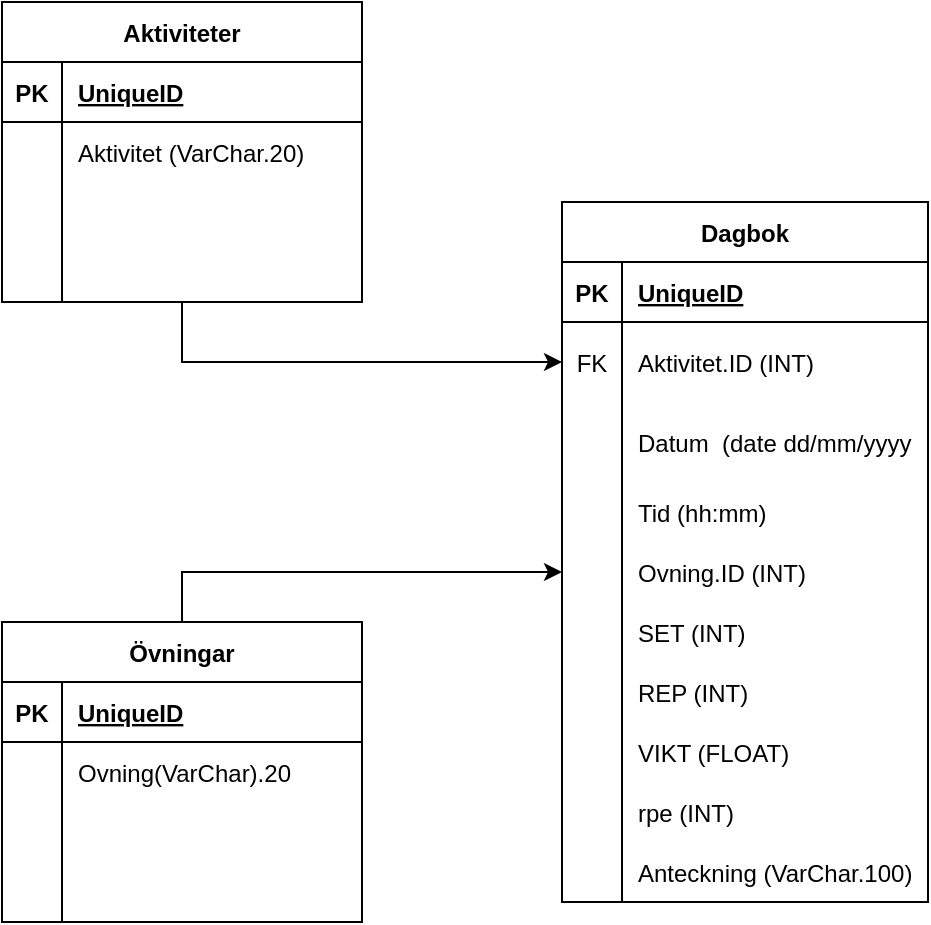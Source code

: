 <mxfile version="20.8.5" type="device"><diagram id="H-3D53fkIEvq5yTk5_j7" name="Page-1"><mxGraphModel dx="2214" dy="1933" grid="1" gridSize="10" guides="1" tooltips="1" connect="1" arrows="1" fold="1" page="1" pageScale="1" pageWidth="827" pageHeight="1169" math="0" shadow="0"><root><mxCell id="0"/><mxCell id="1" parent="0"/><mxCell id="JZmUjbxRposw_2t8WZtE-55" style="edgeStyle=orthogonalEdgeStyle;rounded=0;orthogonalLoop=1;jettySize=auto;html=1;entryX=0;entryY=0.5;entryDx=0;entryDy=0;fontSize=12;" edge="1" parent="1" source="iLMQy7llVXZTOgroPNlB-42" target="JZmUjbxRposw_2t8WZtE-33"><mxGeometry relative="1" as="geometry"/></mxCell><mxCell id="iLMQy7llVXZTOgroPNlB-42" value="Aktiviteter" style="shape=table;startSize=30;container=1;collapsible=1;childLayout=tableLayout;fixedRows=1;rowLines=0;fontStyle=1;align=center;resizeLast=1;" parent="1" vertex="1"><mxGeometry x="-730" y="-100" width="180" height="150" as="geometry"/></mxCell><mxCell id="iLMQy7llVXZTOgroPNlB-43" value="" style="shape=tableRow;horizontal=0;startSize=0;swimlaneHead=0;swimlaneBody=0;fillColor=none;collapsible=0;dropTarget=0;points=[[0,0.5],[1,0.5]];portConstraint=eastwest;top=0;left=0;right=0;bottom=1;" parent="iLMQy7llVXZTOgroPNlB-42" vertex="1"><mxGeometry y="30" width="180" height="30" as="geometry"/></mxCell><mxCell id="iLMQy7llVXZTOgroPNlB-44" value="PK" style="shape=partialRectangle;connectable=0;fillColor=none;top=0;left=0;bottom=0;right=0;fontStyle=1;overflow=hidden;" parent="iLMQy7llVXZTOgroPNlB-43" vertex="1"><mxGeometry width="30" height="30" as="geometry"><mxRectangle width="30" height="30" as="alternateBounds"/></mxGeometry></mxCell><mxCell id="iLMQy7llVXZTOgroPNlB-45" value="UniqueID" style="shape=partialRectangle;connectable=0;fillColor=none;top=0;left=0;bottom=0;right=0;align=left;spacingLeft=6;fontStyle=5;overflow=hidden;" parent="iLMQy7llVXZTOgroPNlB-43" vertex="1"><mxGeometry x="30" width="150" height="30" as="geometry"><mxRectangle width="150" height="30" as="alternateBounds"/></mxGeometry></mxCell><mxCell id="iLMQy7llVXZTOgroPNlB-46" value="" style="shape=tableRow;horizontal=0;startSize=0;swimlaneHead=0;swimlaneBody=0;fillColor=none;collapsible=0;dropTarget=0;points=[[0,0.5],[1,0.5]];portConstraint=eastwest;top=0;left=0;right=0;bottom=0;" parent="iLMQy7llVXZTOgroPNlB-42" vertex="1"><mxGeometry y="60" width="180" height="30" as="geometry"/></mxCell><mxCell id="iLMQy7llVXZTOgroPNlB-47" value="" style="shape=partialRectangle;connectable=0;fillColor=none;top=0;left=0;bottom=0;right=0;editable=1;overflow=hidden;" parent="iLMQy7llVXZTOgroPNlB-46" vertex="1"><mxGeometry width="30" height="30" as="geometry"><mxRectangle width="30" height="30" as="alternateBounds"/></mxGeometry></mxCell><mxCell id="iLMQy7llVXZTOgroPNlB-48" value="Aktivitet (VarChar.20)" style="shape=partialRectangle;connectable=0;fillColor=none;top=0;left=0;bottom=0;right=0;align=left;spacingLeft=6;overflow=hidden;" parent="iLMQy7llVXZTOgroPNlB-46" vertex="1"><mxGeometry x="30" width="150" height="30" as="geometry"><mxRectangle width="150" height="30" as="alternateBounds"/></mxGeometry></mxCell><mxCell id="iLMQy7llVXZTOgroPNlB-49" value="" style="shape=tableRow;horizontal=0;startSize=0;swimlaneHead=0;swimlaneBody=0;fillColor=none;collapsible=0;dropTarget=0;points=[[0,0.5],[1,0.5]];portConstraint=eastwest;top=0;left=0;right=0;bottom=0;" parent="iLMQy7llVXZTOgroPNlB-42" vertex="1"><mxGeometry y="90" width="180" height="30" as="geometry"/></mxCell><mxCell id="iLMQy7llVXZTOgroPNlB-50" value="" style="shape=partialRectangle;connectable=0;fillColor=none;top=0;left=0;bottom=0;right=0;editable=1;overflow=hidden;" parent="iLMQy7llVXZTOgroPNlB-49" vertex="1"><mxGeometry width="30" height="30" as="geometry"><mxRectangle width="30" height="30" as="alternateBounds"/></mxGeometry></mxCell><mxCell id="iLMQy7llVXZTOgroPNlB-51" value="" style="shape=partialRectangle;connectable=0;fillColor=none;top=0;left=0;bottom=0;right=0;align=left;spacingLeft=6;overflow=hidden;" parent="iLMQy7llVXZTOgroPNlB-49" vertex="1"><mxGeometry x="30" width="150" height="30" as="geometry"><mxRectangle width="150" height="30" as="alternateBounds"/></mxGeometry></mxCell><mxCell id="iLMQy7llVXZTOgroPNlB-52" value="" style="shape=tableRow;horizontal=0;startSize=0;swimlaneHead=0;swimlaneBody=0;fillColor=none;collapsible=0;dropTarget=0;points=[[0,0.5],[1,0.5]];portConstraint=eastwest;top=0;left=0;right=0;bottom=0;" parent="iLMQy7llVXZTOgroPNlB-42" vertex="1"><mxGeometry y="120" width="180" height="30" as="geometry"/></mxCell><mxCell id="iLMQy7llVXZTOgroPNlB-53" value="" style="shape=partialRectangle;connectable=0;fillColor=none;top=0;left=0;bottom=0;right=0;editable=1;overflow=hidden;" parent="iLMQy7llVXZTOgroPNlB-52" vertex="1"><mxGeometry width="30" height="30" as="geometry"><mxRectangle width="30" height="30" as="alternateBounds"/></mxGeometry></mxCell><mxCell id="iLMQy7llVXZTOgroPNlB-54" value="" style="shape=partialRectangle;connectable=0;fillColor=none;top=0;left=0;bottom=0;right=0;align=left;spacingLeft=6;overflow=hidden;" parent="iLMQy7llVXZTOgroPNlB-52" vertex="1"><mxGeometry x="30" width="150" height="30" as="geometry"><mxRectangle width="150" height="30" as="alternateBounds"/></mxGeometry></mxCell><mxCell id="JZmUjbxRposw_2t8WZtE-4" value="Dagbok" style="shape=table;startSize=30;container=1;collapsible=1;childLayout=tableLayout;fixedRows=1;rowLines=0;fontStyle=1;align=center;resizeLast=1;" vertex="1" parent="1"><mxGeometry x="-450" width="183" height="350" as="geometry"/></mxCell><mxCell id="JZmUjbxRposw_2t8WZtE-5" value="" style="shape=tableRow;horizontal=0;startSize=0;swimlaneHead=0;swimlaneBody=0;fillColor=none;collapsible=0;dropTarget=0;points=[[0,0.5],[1,0.5]];portConstraint=eastwest;top=0;left=0;right=0;bottom=1;" vertex="1" parent="JZmUjbxRposw_2t8WZtE-4"><mxGeometry y="30" width="183" height="30" as="geometry"/></mxCell><mxCell id="JZmUjbxRposw_2t8WZtE-6" value="PK" style="shape=partialRectangle;connectable=0;fillColor=none;top=0;left=0;bottom=0;right=0;fontStyle=1;overflow=hidden;" vertex="1" parent="JZmUjbxRposw_2t8WZtE-5"><mxGeometry width="30" height="30" as="geometry"><mxRectangle width="30" height="30" as="alternateBounds"/></mxGeometry></mxCell><mxCell id="JZmUjbxRposw_2t8WZtE-7" value="UniqueID" style="shape=partialRectangle;connectable=0;fillColor=none;top=0;left=0;bottom=0;right=0;align=left;spacingLeft=6;fontStyle=5;overflow=hidden;" vertex="1" parent="JZmUjbxRposw_2t8WZtE-5"><mxGeometry x="30" width="153" height="30" as="geometry"><mxRectangle width="153" height="30" as="alternateBounds"/></mxGeometry></mxCell><mxCell id="JZmUjbxRposw_2t8WZtE-33" style="shape=tableRow;horizontal=0;startSize=0;swimlaneHead=0;swimlaneBody=0;fillColor=none;collapsible=0;dropTarget=0;points=[[0,0.5],[1,0.5]];portConstraint=eastwest;top=0;left=0;right=0;bottom=0;" vertex="1" parent="JZmUjbxRposw_2t8WZtE-4"><mxGeometry y="60" width="183" height="40" as="geometry"/></mxCell><mxCell id="JZmUjbxRposw_2t8WZtE-34" value="FK" style="shape=partialRectangle;connectable=0;fillColor=none;top=0;left=0;bottom=0;right=0;editable=1;overflow=hidden;" vertex="1" parent="JZmUjbxRposw_2t8WZtE-33"><mxGeometry width="30" height="40" as="geometry"><mxRectangle width="30" height="40" as="alternateBounds"/></mxGeometry></mxCell><mxCell id="JZmUjbxRposw_2t8WZtE-35" value="Aktivitet.ID (INT)" style="shape=partialRectangle;connectable=0;fillColor=none;top=0;left=0;bottom=0;right=0;align=left;spacingLeft=6;overflow=hidden;" vertex="1" parent="JZmUjbxRposw_2t8WZtE-33"><mxGeometry x="30" width="153" height="40" as="geometry"><mxRectangle width="153" height="40" as="alternateBounds"/></mxGeometry></mxCell><mxCell id="JZmUjbxRposw_2t8WZtE-8" value="" style="shape=tableRow;horizontal=0;startSize=0;swimlaneHead=0;swimlaneBody=0;fillColor=none;collapsible=0;dropTarget=0;points=[[0,0.5],[1,0.5]];portConstraint=eastwest;top=0;left=0;right=0;bottom=0;" vertex="1" parent="JZmUjbxRposw_2t8WZtE-4"><mxGeometry y="100" width="183" height="40" as="geometry"/></mxCell><mxCell id="JZmUjbxRposw_2t8WZtE-9" value="" style="shape=partialRectangle;connectable=0;fillColor=none;top=0;left=0;bottom=0;right=0;editable=1;overflow=hidden;" vertex="1" parent="JZmUjbxRposw_2t8WZtE-8"><mxGeometry width="30" height="40" as="geometry"><mxRectangle width="30" height="40" as="alternateBounds"/></mxGeometry></mxCell><mxCell id="JZmUjbxRposw_2t8WZtE-10" value="Datum  (date dd/mm/yyyy" style="shape=partialRectangle;connectable=0;fillColor=none;top=0;left=0;bottom=0;right=0;align=left;spacingLeft=6;overflow=hidden;fontSize=12;" vertex="1" parent="JZmUjbxRposw_2t8WZtE-8"><mxGeometry x="30" width="153" height="40" as="geometry"><mxRectangle width="153" height="40" as="alternateBounds"/></mxGeometry></mxCell><mxCell id="JZmUjbxRposw_2t8WZtE-11" value="" style="shape=tableRow;horizontal=0;startSize=0;swimlaneHead=0;swimlaneBody=0;fillColor=none;collapsible=0;dropTarget=0;points=[[0,0.5],[1,0.5]];portConstraint=eastwest;top=0;left=0;right=0;bottom=0;" vertex="1" parent="JZmUjbxRposw_2t8WZtE-4"><mxGeometry y="140" width="183" height="30" as="geometry"/></mxCell><mxCell id="JZmUjbxRposw_2t8WZtE-12" value="" style="shape=partialRectangle;connectable=0;fillColor=none;top=0;left=0;bottom=0;right=0;editable=1;overflow=hidden;" vertex="1" parent="JZmUjbxRposw_2t8WZtE-11"><mxGeometry width="30" height="30" as="geometry"><mxRectangle width="30" height="30" as="alternateBounds"/></mxGeometry></mxCell><mxCell id="JZmUjbxRposw_2t8WZtE-13" value="Tid (hh:mm)" style="shape=partialRectangle;connectable=0;fillColor=none;top=0;left=0;bottom=0;right=0;align=left;spacingLeft=6;overflow=hidden;" vertex="1" parent="JZmUjbxRposw_2t8WZtE-11"><mxGeometry x="30" width="153" height="30" as="geometry"><mxRectangle width="153" height="30" as="alternateBounds"/></mxGeometry></mxCell><mxCell id="JZmUjbxRposw_2t8WZtE-14" style="shape=tableRow;horizontal=0;startSize=0;swimlaneHead=0;swimlaneBody=0;fillColor=none;collapsible=0;dropTarget=0;points=[[0,0.5],[1,0.5]];portConstraint=eastwest;top=0;left=0;right=0;bottom=0;swimlaneLine=1;" vertex="1" parent="JZmUjbxRposw_2t8WZtE-4"><mxGeometry y="170" width="183" height="30" as="geometry"/></mxCell><mxCell id="JZmUjbxRposw_2t8WZtE-15" style="shape=partialRectangle;connectable=0;fillColor=none;top=0;left=0;bottom=0;right=0;editable=1;overflow=hidden;" vertex="1" parent="JZmUjbxRposw_2t8WZtE-14"><mxGeometry width="30" height="30" as="geometry"><mxRectangle width="30" height="30" as="alternateBounds"/></mxGeometry></mxCell><mxCell id="JZmUjbxRposw_2t8WZtE-16" value="Ovning.ID (INT)" style="shape=partialRectangle;connectable=0;fillColor=none;top=0;left=0;bottom=0;right=0;align=left;spacingLeft=6;overflow=hidden;" vertex="1" parent="JZmUjbxRposw_2t8WZtE-14"><mxGeometry x="30" width="153" height="30" as="geometry"><mxRectangle width="153" height="30" as="alternateBounds"/></mxGeometry></mxCell><mxCell id="JZmUjbxRposw_2t8WZtE-17" value="" style="shape=tableRow;horizontal=0;startSize=0;swimlaneHead=0;swimlaneBody=0;fillColor=none;collapsible=0;dropTarget=0;points=[[0,0.5],[1,0.5]];portConstraint=eastwest;top=0;left=0;right=0;bottom=0;swimlaneLine=1;" vertex="1" parent="JZmUjbxRposw_2t8WZtE-4"><mxGeometry y="200" width="183" height="30" as="geometry"/></mxCell><mxCell id="JZmUjbxRposw_2t8WZtE-18" value="" style="shape=partialRectangle;connectable=0;fillColor=none;top=0;left=0;bottom=0;right=0;editable=1;overflow=hidden;" vertex="1" parent="JZmUjbxRposw_2t8WZtE-17"><mxGeometry width="30" height="30" as="geometry"><mxRectangle width="30" height="30" as="alternateBounds"/></mxGeometry></mxCell><mxCell id="JZmUjbxRposw_2t8WZtE-19" value="SET (INT)" style="shape=partialRectangle;connectable=0;fillColor=none;top=0;left=0;bottom=0;right=0;align=left;spacingLeft=6;overflow=hidden;" vertex="1" parent="JZmUjbxRposw_2t8WZtE-17"><mxGeometry x="30" width="153" height="30" as="geometry"><mxRectangle width="153" height="30" as="alternateBounds"/></mxGeometry></mxCell><mxCell id="JZmUjbxRposw_2t8WZtE-20" style="shape=tableRow;horizontal=0;startSize=0;swimlaneHead=0;swimlaneBody=0;fillColor=none;collapsible=0;dropTarget=0;points=[[0,0.5],[1,0.5]];portConstraint=eastwest;top=0;left=0;right=0;bottom=0;swimlaneLine=1;" vertex="1" parent="JZmUjbxRposw_2t8WZtE-4"><mxGeometry y="230" width="183" height="30" as="geometry"/></mxCell><mxCell id="JZmUjbxRposw_2t8WZtE-21" style="shape=partialRectangle;connectable=0;fillColor=none;top=0;left=0;bottom=0;right=0;editable=1;overflow=hidden;" vertex="1" parent="JZmUjbxRposw_2t8WZtE-20"><mxGeometry width="30" height="30" as="geometry"><mxRectangle width="30" height="30" as="alternateBounds"/></mxGeometry></mxCell><mxCell id="JZmUjbxRposw_2t8WZtE-22" value="REP (INT)" style="shape=partialRectangle;connectable=0;fillColor=none;top=0;left=0;bottom=0;right=0;align=left;spacingLeft=6;overflow=hidden;" vertex="1" parent="JZmUjbxRposw_2t8WZtE-20"><mxGeometry x="30" width="153" height="30" as="geometry"><mxRectangle width="153" height="30" as="alternateBounds"/></mxGeometry></mxCell><mxCell id="JZmUjbxRposw_2t8WZtE-23" style="shape=tableRow;horizontal=0;startSize=0;swimlaneHead=0;swimlaneBody=0;fillColor=none;collapsible=0;dropTarget=0;points=[[0,0.5],[1,0.5]];portConstraint=eastwest;top=0;left=0;right=0;bottom=0;swimlaneLine=1;" vertex="1" parent="JZmUjbxRposw_2t8WZtE-4"><mxGeometry y="260" width="183" height="30" as="geometry"/></mxCell><mxCell id="JZmUjbxRposw_2t8WZtE-24" style="shape=partialRectangle;connectable=0;fillColor=none;top=0;left=0;bottom=0;right=0;editable=1;overflow=hidden;" vertex="1" parent="JZmUjbxRposw_2t8WZtE-23"><mxGeometry width="30" height="30" as="geometry"><mxRectangle width="30" height="30" as="alternateBounds"/></mxGeometry></mxCell><mxCell id="JZmUjbxRposw_2t8WZtE-25" value="VIKT (FLOAT)" style="shape=partialRectangle;connectable=0;fillColor=none;top=0;left=0;bottom=0;right=0;align=left;spacingLeft=6;overflow=hidden;" vertex="1" parent="JZmUjbxRposw_2t8WZtE-23"><mxGeometry x="30" width="153" height="30" as="geometry"><mxRectangle width="153" height="30" as="alternateBounds"/></mxGeometry></mxCell><mxCell id="JZmUjbxRposw_2t8WZtE-37" style="shape=tableRow;horizontal=0;startSize=0;swimlaneHead=0;swimlaneBody=0;fillColor=none;collapsible=0;dropTarget=0;points=[[0,0.5],[1,0.5]];portConstraint=eastwest;top=0;left=0;right=0;bottom=0;swimlaneLine=1;" vertex="1" parent="JZmUjbxRposw_2t8WZtE-4"><mxGeometry y="290" width="183" height="30" as="geometry"/></mxCell><mxCell id="JZmUjbxRposw_2t8WZtE-38" style="shape=partialRectangle;connectable=0;fillColor=none;top=0;left=0;bottom=0;right=0;editable=1;overflow=hidden;" vertex="1" parent="JZmUjbxRposw_2t8WZtE-37"><mxGeometry width="30" height="30" as="geometry"><mxRectangle width="30" height="30" as="alternateBounds"/></mxGeometry></mxCell><mxCell id="JZmUjbxRposw_2t8WZtE-39" value="rpe (INT)" style="shape=partialRectangle;connectable=0;fillColor=none;top=0;left=0;bottom=0;right=0;align=left;spacingLeft=6;overflow=hidden;" vertex="1" parent="JZmUjbxRposw_2t8WZtE-37"><mxGeometry x="30" width="153" height="30" as="geometry"><mxRectangle width="153" height="30" as="alternateBounds"/></mxGeometry></mxCell><mxCell id="JZmUjbxRposw_2t8WZtE-29" style="shape=tableRow;horizontal=0;startSize=0;swimlaneHead=0;swimlaneBody=0;fillColor=none;collapsible=0;dropTarget=0;points=[[0,0.5],[1,0.5]];portConstraint=eastwest;top=0;left=0;right=0;bottom=0;swimlaneLine=1;" vertex="1" parent="JZmUjbxRposw_2t8WZtE-4"><mxGeometry y="320" width="183" height="30" as="geometry"/></mxCell><mxCell id="JZmUjbxRposw_2t8WZtE-30" style="shape=partialRectangle;connectable=0;fillColor=none;top=0;left=0;bottom=0;right=0;editable=1;overflow=hidden;" vertex="1" parent="JZmUjbxRposw_2t8WZtE-29"><mxGeometry width="30" height="30" as="geometry"><mxRectangle width="30" height="30" as="alternateBounds"/></mxGeometry></mxCell><mxCell id="JZmUjbxRposw_2t8WZtE-31" value="Anteckning (VarChar.100)" style="shape=partialRectangle;connectable=0;fillColor=none;top=0;left=0;bottom=0;right=0;align=left;spacingLeft=6;overflow=hidden;" vertex="1" parent="JZmUjbxRposw_2t8WZtE-29"><mxGeometry x="30" width="153" height="30" as="geometry"><mxRectangle width="153" height="30" as="alternateBounds"/></mxGeometry></mxCell><mxCell id="JZmUjbxRposw_2t8WZtE-53" style="edgeStyle=orthogonalEdgeStyle;rounded=0;orthogonalLoop=1;jettySize=auto;html=1;entryX=0;entryY=0.5;entryDx=0;entryDy=0;fontSize=12;" edge="1" parent="1" source="JZmUjbxRposw_2t8WZtE-40" target="JZmUjbxRposw_2t8WZtE-14"><mxGeometry relative="1" as="geometry"/></mxCell><mxCell id="JZmUjbxRposw_2t8WZtE-40" value="Övningar" style="shape=table;startSize=30;container=1;collapsible=1;childLayout=tableLayout;fixedRows=1;rowLines=0;fontStyle=1;align=center;resizeLast=1;" vertex="1" parent="1"><mxGeometry x="-730" y="210" width="180" height="150" as="geometry"/></mxCell><mxCell id="JZmUjbxRposw_2t8WZtE-41" value="" style="shape=tableRow;horizontal=0;startSize=0;swimlaneHead=0;swimlaneBody=0;fillColor=none;collapsible=0;dropTarget=0;points=[[0,0.5],[1,0.5]];portConstraint=eastwest;top=0;left=0;right=0;bottom=1;" vertex="1" parent="JZmUjbxRposw_2t8WZtE-40"><mxGeometry y="30" width="180" height="30" as="geometry"/></mxCell><mxCell id="JZmUjbxRposw_2t8WZtE-42" value="PK" style="shape=partialRectangle;connectable=0;fillColor=none;top=0;left=0;bottom=0;right=0;fontStyle=1;overflow=hidden;" vertex="1" parent="JZmUjbxRposw_2t8WZtE-41"><mxGeometry width="30" height="30" as="geometry"><mxRectangle width="30" height="30" as="alternateBounds"/></mxGeometry></mxCell><mxCell id="JZmUjbxRposw_2t8WZtE-43" value="UniqueID" style="shape=partialRectangle;connectable=0;fillColor=none;top=0;left=0;bottom=0;right=0;align=left;spacingLeft=6;fontStyle=5;overflow=hidden;" vertex="1" parent="JZmUjbxRposw_2t8WZtE-41"><mxGeometry x="30" width="150" height="30" as="geometry"><mxRectangle width="150" height="30" as="alternateBounds"/></mxGeometry></mxCell><mxCell id="JZmUjbxRposw_2t8WZtE-44" value="" style="shape=tableRow;horizontal=0;startSize=0;swimlaneHead=0;swimlaneBody=0;fillColor=none;collapsible=0;dropTarget=0;points=[[0,0.5],[1,0.5]];portConstraint=eastwest;top=0;left=0;right=0;bottom=0;" vertex="1" parent="JZmUjbxRposw_2t8WZtE-40"><mxGeometry y="60" width="180" height="30" as="geometry"/></mxCell><mxCell id="JZmUjbxRposw_2t8WZtE-45" value="" style="shape=partialRectangle;connectable=0;fillColor=none;top=0;left=0;bottom=0;right=0;editable=1;overflow=hidden;" vertex="1" parent="JZmUjbxRposw_2t8WZtE-44"><mxGeometry width="30" height="30" as="geometry"><mxRectangle width="30" height="30" as="alternateBounds"/></mxGeometry></mxCell><mxCell id="JZmUjbxRposw_2t8WZtE-46" value="Ovning(VarChar).20" style="shape=partialRectangle;connectable=0;fillColor=none;top=0;left=0;bottom=0;right=0;align=left;spacingLeft=6;overflow=hidden;" vertex="1" parent="JZmUjbxRposw_2t8WZtE-44"><mxGeometry x="30" width="150" height="30" as="geometry"><mxRectangle width="150" height="30" as="alternateBounds"/></mxGeometry></mxCell><mxCell id="JZmUjbxRposw_2t8WZtE-47" value="" style="shape=tableRow;horizontal=0;startSize=0;swimlaneHead=0;swimlaneBody=0;fillColor=none;collapsible=0;dropTarget=0;points=[[0,0.5],[1,0.5]];portConstraint=eastwest;top=0;left=0;right=0;bottom=0;" vertex="1" parent="JZmUjbxRposw_2t8WZtE-40"><mxGeometry y="90" width="180" height="30" as="geometry"/></mxCell><mxCell id="JZmUjbxRposw_2t8WZtE-48" value="" style="shape=partialRectangle;connectable=0;fillColor=none;top=0;left=0;bottom=0;right=0;editable=1;overflow=hidden;" vertex="1" parent="JZmUjbxRposw_2t8WZtE-47"><mxGeometry width="30" height="30" as="geometry"><mxRectangle width="30" height="30" as="alternateBounds"/></mxGeometry></mxCell><mxCell id="JZmUjbxRposw_2t8WZtE-49" value="" style="shape=partialRectangle;connectable=0;fillColor=none;top=0;left=0;bottom=0;right=0;align=left;spacingLeft=6;overflow=hidden;" vertex="1" parent="JZmUjbxRposw_2t8WZtE-47"><mxGeometry x="30" width="150" height="30" as="geometry"><mxRectangle width="150" height="30" as="alternateBounds"/></mxGeometry></mxCell><mxCell id="JZmUjbxRposw_2t8WZtE-50" value="" style="shape=tableRow;horizontal=0;startSize=0;swimlaneHead=0;swimlaneBody=0;fillColor=none;collapsible=0;dropTarget=0;points=[[0,0.5],[1,0.5]];portConstraint=eastwest;top=0;left=0;right=0;bottom=0;" vertex="1" parent="JZmUjbxRposw_2t8WZtE-40"><mxGeometry y="120" width="180" height="30" as="geometry"/></mxCell><mxCell id="JZmUjbxRposw_2t8WZtE-51" value="" style="shape=partialRectangle;connectable=0;fillColor=none;top=0;left=0;bottom=0;right=0;editable=1;overflow=hidden;" vertex="1" parent="JZmUjbxRposw_2t8WZtE-50"><mxGeometry width="30" height="30" as="geometry"><mxRectangle width="30" height="30" as="alternateBounds"/></mxGeometry></mxCell><mxCell id="JZmUjbxRposw_2t8WZtE-52" value="" style="shape=partialRectangle;connectable=0;fillColor=none;top=0;left=0;bottom=0;right=0;align=left;spacingLeft=6;overflow=hidden;" vertex="1" parent="JZmUjbxRposw_2t8WZtE-50"><mxGeometry x="30" width="150" height="30" as="geometry"><mxRectangle width="150" height="30" as="alternateBounds"/></mxGeometry></mxCell></root></mxGraphModel></diagram></mxfile>